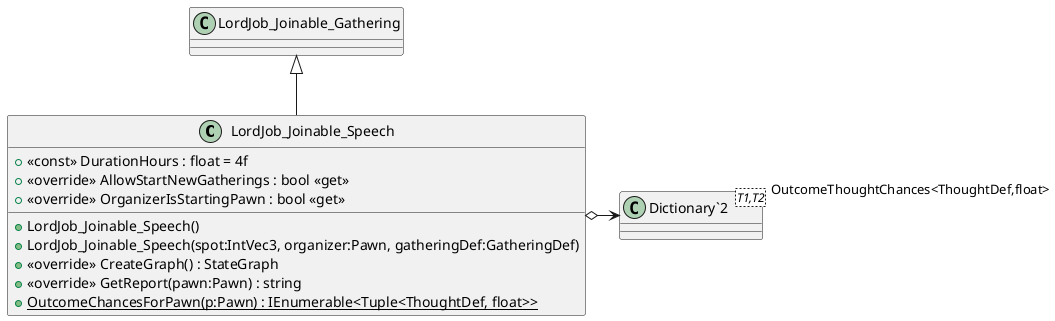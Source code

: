 @startuml
class LordJob_Joinable_Speech {
    + <<const>> DurationHours : float = 4f
    + <<override>> AllowStartNewGatherings : bool <<get>>
    + <<override>> OrganizerIsStartingPawn : bool <<get>>
    + LordJob_Joinable_Speech()
    + LordJob_Joinable_Speech(spot:IntVec3, organizer:Pawn, gatheringDef:GatheringDef)
    + <<override>> CreateGraph() : StateGraph
    + <<override>> GetReport(pawn:Pawn) : string
    + {static} OutcomeChancesForPawn(p:Pawn) : IEnumerable<Tuple<ThoughtDef, float>>
}
class "Dictionary`2"<T1,T2> {
}
LordJob_Joinable_Gathering <|-- LordJob_Joinable_Speech
LordJob_Joinable_Speech o-> "OutcomeThoughtChances<ThoughtDef,float>" "Dictionary`2"
@enduml
